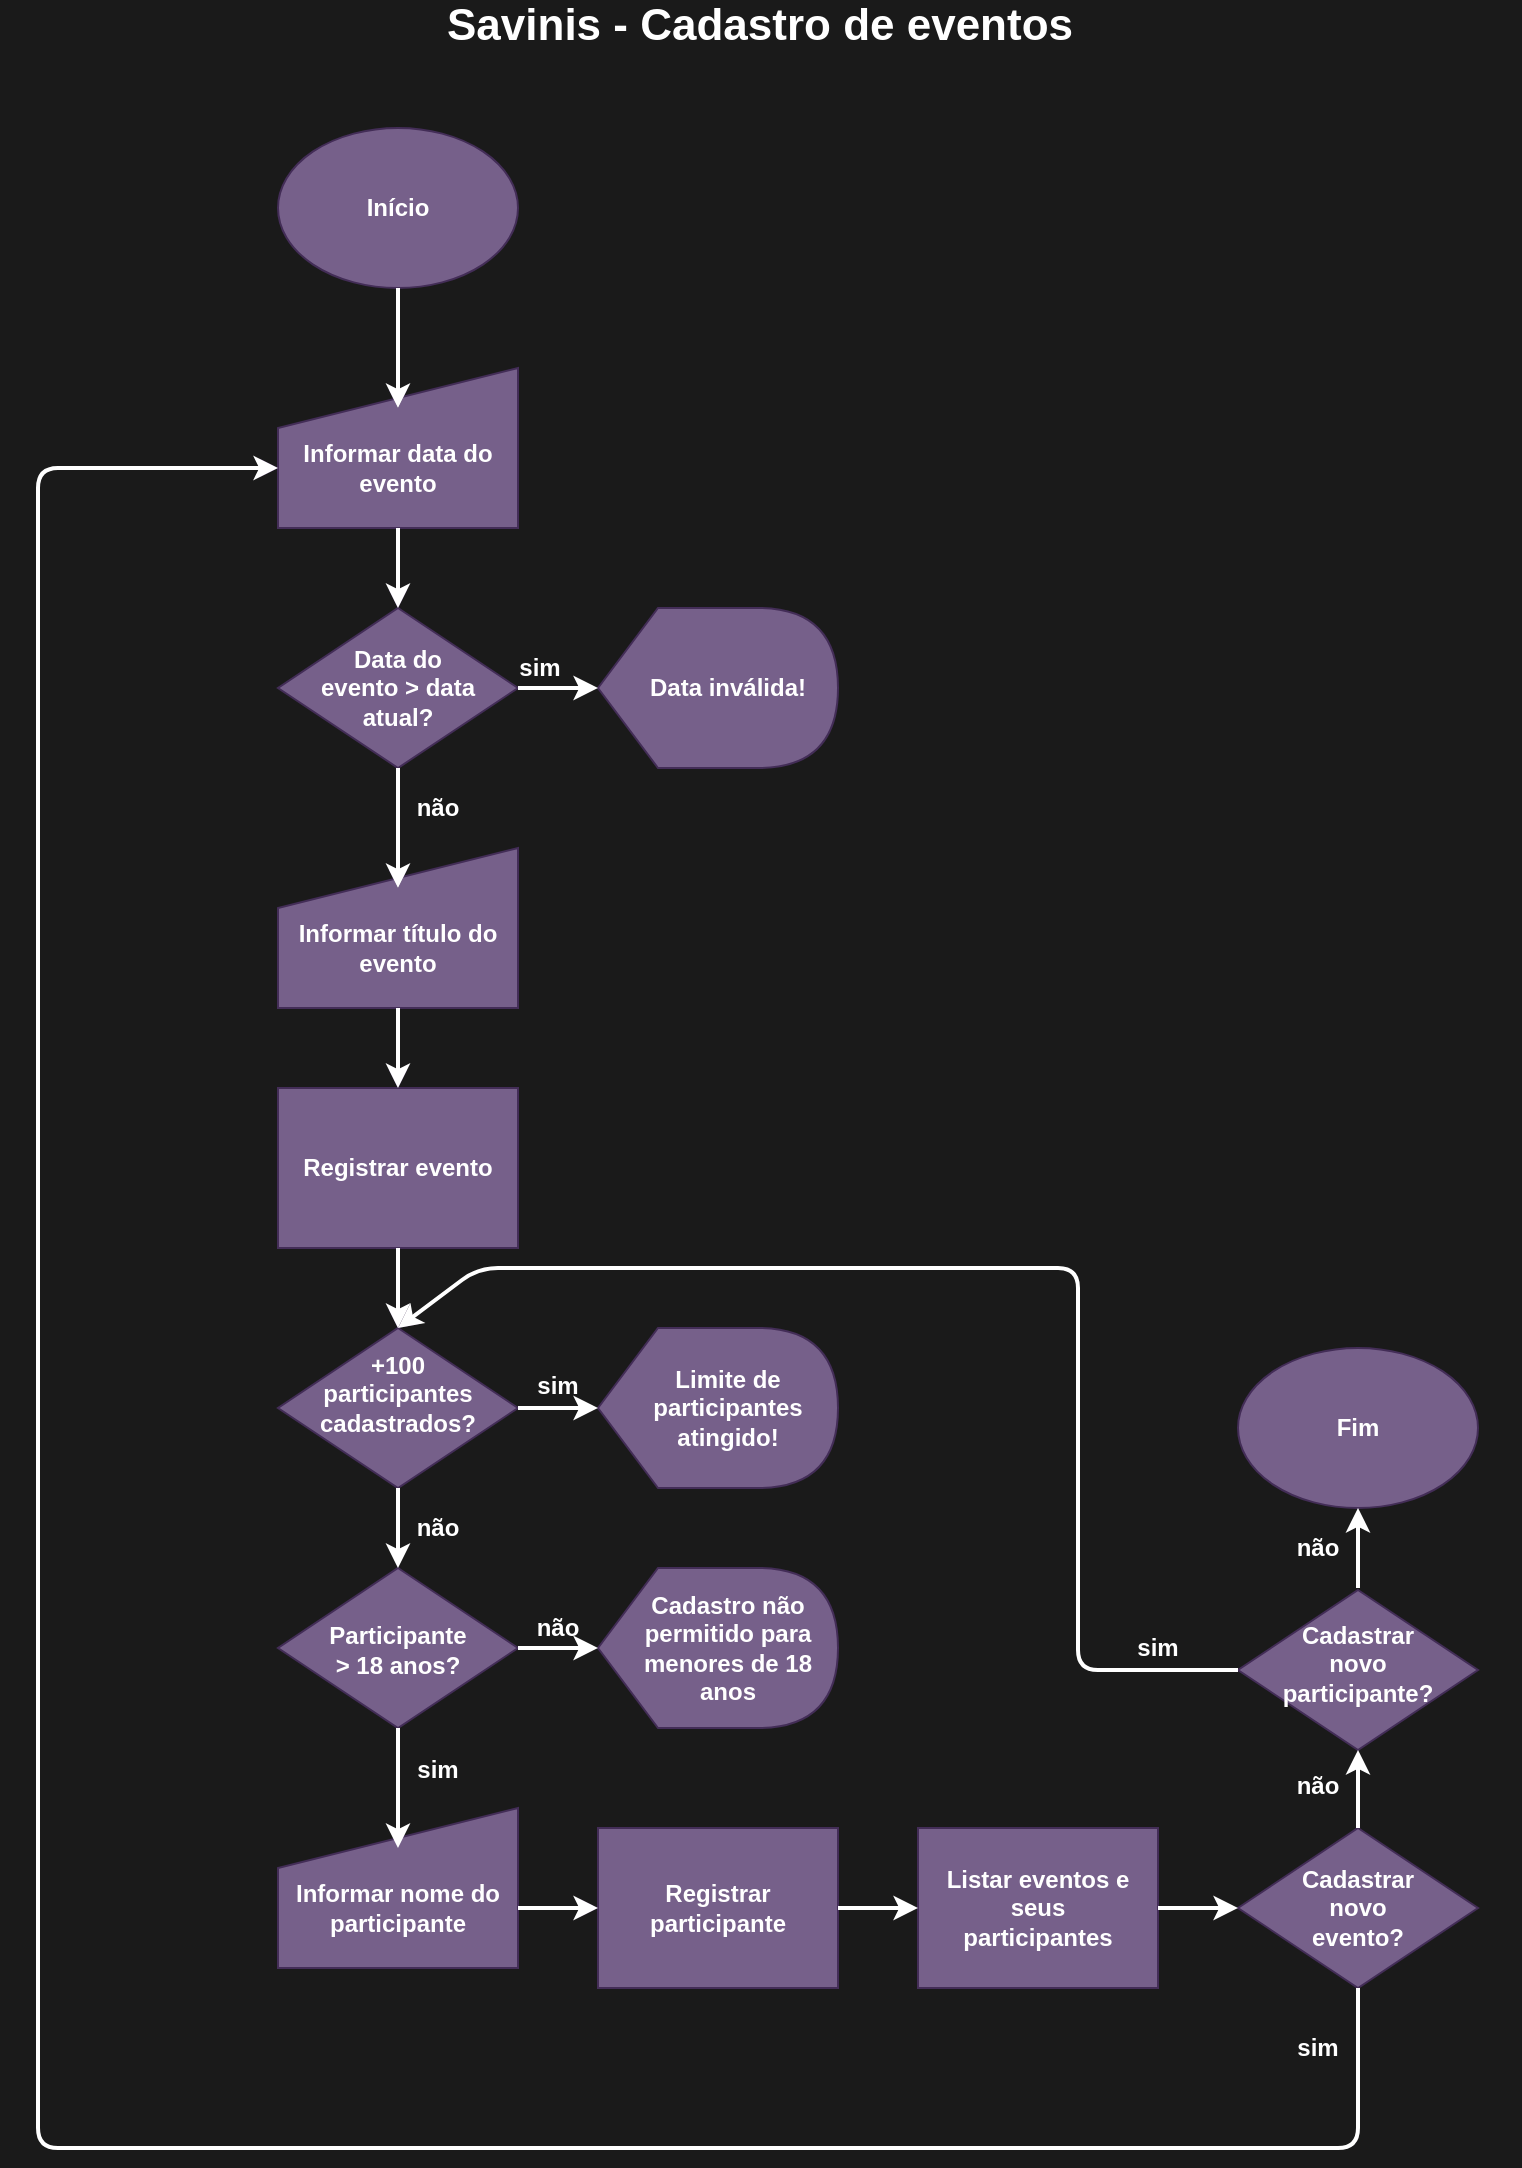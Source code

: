 <mxfile version="14.9.8" type="github">
  <diagram id="R-24v6CPf5C5Gnm2EC-X" name="Page-1">
    <mxGraphModel dx="2595" dy="1368" grid="0" gridSize="10" guides="1" tooltips="1" connect="1" arrows="1" fold="1" page="1" pageScale="1" pageWidth="827" pageHeight="1169" background="#1A1A1A" math="0" shadow="0">
      <root>
        <mxCell id="0" />
        <mxCell id="1" parent="0" />
        <mxCell id="DDlSc0ouqNyKVL6ihZ-G-26" value="" style="rhombus;whiteSpace=wrap;html=1;fillColor=#76608a;strokeColor=#432D57;fontColor=#ffffff;" vertex="1" parent="1">
          <mxGeometry x="179" y="819" width="120" height="80" as="geometry" />
        </mxCell>
        <mxCell id="DDlSc0ouqNyKVL6ihZ-G-11" value="" style="shape=manualInput;whiteSpace=wrap;html=1;fillColor=#76608a;strokeColor=#432D57;fontColor=#ffffff;" vertex="1" parent="1">
          <mxGeometry x="179" y="459" width="120" height="80" as="geometry" />
        </mxCell>
        <mxCell id="DDlSc0ouqNyKVL6ihZ-G-1" value="" style="ellipse;whiteSpace=wrap;html=1;fillColor=#76608a;strokeColor=#432D57;fontColor=#ffffff;" vertex="1" parent="1">
          <mxGeometry x="179" y="99" width="120" height="80" as="geometry" />
        </mxCell>
        <mxCell id="DDlSc0ouqNyKVL6ihZ-G-2" value="Início" style="text;html=1;fillColor=none;align=center;verticalAlign=middle;whiteSpace=wrap;rounded=0;fontColor=#FFFFFF;fontStyle=1" vertex="1" parent="1">
          <mxGeometry x="219" y="129" width="40" height="20" as="geometry" />
        </mxCell>
        <mxCell id="DDlSc0ouqNyKVL6ihZ-G-3" value="" style="shape=manualInput;whiteSpace=wrap;html=1;fillColor=#76608a;strokeColor=#432D57;fontColor=#ffffff;" vertex="1" parent="1">
          <mxGeometry x="179" y="219" width="120" height="80" as="geometry" />
        </mxCell>
        <mxCell id="DDlSc0ouqNyKVL6ihZ-G-4" value="Informar data do evento" style="text;html=1;fillColor=none;align=center;verticalAlign=middle;whiteSpace=wrap;rounded=0;fontColor=#FFFFFF;fontStyle=1" vertex="1" parent="1">
          <mxGeometry x="179" y="239" width="120" height="60" as="geometry" />
        </mxCell>
        <mxCell id="DDlSc0ouqNyKVL6ihZ-G-5" value="" style="rhombus;whiteSpace=wrap;html=1;fillColor=#76608a;strokeColor=#432D57;fontColor=#ffffff;" vertex="1" parent="1">
          <mxGeometry x="179" y="339" width="120" height="80" as="geometry" />
        </mxCell>
        <mxCell id="DDlSc0ouqNyKVL6ihZ-G-6" value="Data do evento &amp;gt; data atual?" style="text;html=1;fillColor=none;align=center;verticalAlign=middle;whiteSpace=wrap;rounded=0;fontColor=#FFFFFF;fontStyle=1" vertex="1" parent="1">
          <mxGeometry x="199" y="349" width="80" height="60" as="geometry" />
        </mxCell>
        <mxCell id="DDlSc0ouqNyKVL6ihZ-G-8" value="Informar título do evento" style="text;html=1;fillColor=none;align=center;verticalAlign=middle;whiteSpace=wrap;rounded=0;fontColor=#FFFFFF;fontStyle=1" vertex="1" parent="1">
          <mxGeometry x="179" y="479" width="120" height="60" as="geometry" />
        </mxCell>
        <mxCell id="DDlSc0ouqNyKVL6ihZ-G-9" value="" style="shape=display;whiteSpace=wrap;html=1;fillColor=#76608a;strokeColor=#432D57;fontColor=#ffffff;" vertex="1" parent="1">
          <mxGeometry x="339" y="339" width="120" height="80" as="geometry" />
        </mxCell>
        <mxCell id="DDlSc0ouqNyKVL6ihZ-G-10" value="Data inválida!" style="text;html=1;fillColor=none;align=center;verticalAlign=middle;whiteSpace=wrap;rounded=0;fontColor=#FFFFFF;fontStyle=1" vertex="1" parent="1">
          <mxGeometry x="359" y="339" width="90" height="80" as="geometry" />
        </mxCell>
        <mxCell id="DDlSc0ouqNyKVL6ihZ-G-12" value="" style="rounded=0;whiteSpace=wrap;html=1;fillColor=#76608a;strokeColor=#432D57;fontColor=#ffffff;" vertex="1" parent="1">
          <mxGeometry x="179" y="579" width="120" height="80" as="geometry" />
        </mxCell>
        <mxCell id="DDlSc0ouqNyKVL6ihZ-G-13" value="Registrar evento" style="text;html=1;fillColor=none;align=center;verticalAlign=middle;whiteSpace=wrap;rounded=0;fontColor=#FFFFFF;fontStyle=1" vertex="1" parent="1">
          <mxGeometry x="179" y="579" width="120" height="80" as="geometry" />
        </mxCell>
        <mxCell id="DDlSc0ouqNyKVL6ihZ-G-14" value="" style="endArrow=classic;html=1;exitX=0.5;exitY=1;exitDx=0;exitDy=0;entryX=0.5;entryY=0;entryDx=0;entryDy=0;fillColor=#76608a;strokeColor=#432D57;" edge="1" parent="1" source="DDlSc0ouqNyKVL6ihZ-G-1" target="DDlSc0ouqNyKVL6ihZ-G-4">
          <mxGeometry width="50" height="50" relative="1" as="geometry">
            <mxPoint x="529" y="309" as="sourcePoint" />
            <mxPoint x="579" y="259" as="targetPoint" />
          </mxGeometry>
        </mxCell>
        <mxCell id="DDlSc0ouqNyKVL6ihZ-G-16" value="" style="endArrow=classic;html=1;exitX=0.5;exitY=1;exitDx=0;exitDy=0;entryX=0.5;entryY=0;entryDx=0;entryDy=0;fillColor=#76608a;strokeColor=#432D57;" edge="1" parent="1" source="DDlSc0ouqNyKVL6ihZ-G-4" target="DDlSc0ouqNyKVL6ihZ-G-5">
          <mxGeometry width="50" height="50" relative="1" as="geometry">
            <mxPoint x="374" y="299" as="sourcePoint" />
            <mxPoint x="424" y="249" as="targetPoint" />
          </mxGeometry>
        </mxCell>
        <mxCell id="DDlSc0ouqNyKVL6ihZ-G-17" value="" style="endArrow=classic;html=1;exitX=0.5;exitY=1;exitDx=0;exitDy=0;entryX=0.5;entryY=0;entryDx=0;entryDy=0;fillColor=#76608a;strokeColor=#432D57;" edge="1" parent="1" source="DDlSc0ouqNyKVL6ihZ-G-5" target="DDlSc0ouqNyKVL6ihZ-G-8">
          <mxGeometry width="50" height="50" relative="1" as="geometry">
            <mxPoint x="419" y="509" as="sourcePoint" />
            <mxPoint x="239" y="469" as="targetPoint" />
          </mxGeometry>
        </mxCell>
        <mxCell id="DDlSc0ouqNyKVL6ihZ-G-18" value="" style="endArrow=classic;html=1;exitX=0.5;exitY=1;exitDx=0;exitDy=0;fillColor=#76608a;strokeColor=#432D57;" edge="1" parent="1" source="DDlSc0ouqNyKVL6ihZ-G-8">
          <mxGeometry width="50" height="50" relative="1" as="geometry">
            <mxPoint x="389" y="599" as="sourcePoint" />
            <mxPoint x="239" y="579" as="targetPoint" />
          </mxGeometry>
        </mxCell>
        <mxCell id="DDlSc0ouqNyKVL6ihZ-G-19" value="não" style="text;html=1;fillColor=none;align=center;verticalAlign=middle;whiteSpace=wrap;rounded=0;fontColor=#FFFFFF;fontStyle=1" vertex="1" parent="1">
          <mxGeometry x="239" y="429" width="40" height="20" as="geometry" />
        </mxCell>
        <mxCell id="DDlSc0ouqNyKVL6ihZ-G-22" value="" style="endArrow=classic;html=1;exitX=1;exitY=0.5;exitDx=0;exitDy=0;fillColor=#76608a;strokeColor=#FFFFFF;strokeWidth=2;" edge="1" parent="1" source="DDlSc0ouqNyKVL6ihZ-G-5" target="DDlSc0ouqNyKVL6ihZ-G-9">
          <mxGeometry width="50" height="50" relative="1" as="geometry">
            <mxPoint x="389" y="509" as="sourcePoint" />
            <mxPoint x="439" y="459" as="targetPoint" />
          </mxGeometry>
        </mxCell>
        <mxCell id="DDlSc0ouqNyKVL6ihZ-G-23" value="sim" style="text;html=1;fillColor=none;align=center;verticalAlign=middle;whiteSpace=wrap;rounded=0;fontColor=#FFFFFF;fontStyle=1" vertex="1" parent="1">
          <mxGeometry x="290" y="359" width="40" height="20" as="geometry" />
        </mxCell>
        <mxCell id="DDlSc0ouqNyKVL6ihZ-G-25" value="Participante &amp;gt; 18 anos?" style="text;html=1;fillColor=none;align=center;verticalAlign=middle;whiteSpace=wrap;rounded=0;fontColor=#FFFFFF;fontStyle=1" vertex="1" parent="1">
          <mxGeometry x="199" y="835" width="80" height="50" as="geometry" />
        </mxCell>
        <mxCell id="DDlSc0ouqNyKVL6ihZ-G-27" value="" style="endArrow=classic;html=1;exitX=0.5;exitY=1;exitDx=0;exitDy=0;fillColor=#76608a;strokeColor=#432D57;" edge="1" parent="1" source="DDlSc0ouqNyKVL6ihZ-G-13" target="DDlSc0ouqNyKVL6ihZ-G-35">
          <mxGeometry width="50" height="50" relative="1" as="geometry">
            <mxPoint x="389" y="699" as="sourcePoint" />
            <mxPoint x="289" y="689" as="targetPoint" />
          </mxGeometry>
        </mxCell>
        <mxCell id="DDlSc0ouqNyKVL6ihZ-G-28" value="" style="shape=display;whiteSpace=wrap;html=1;fillColor=#76608a;strokeColor=#432D57;fontColor=#ffffff;" vertex="1" parent="1">
          <mxGeometry x="339" y="819" width="120" height="80" as="geometry" />
        </mxCell>
        <mxCell id="DDlSc0ouqNyKVL6ihZ-G-29" value="Cadastro não permitido para menores de 18 anos" style="text;html=1;fillColor=none;align=center;verticalAlign=middle;whiteSpace=wrap;rounded=0;fontColor=#FFFFFF;fontStyle=1" vertex="1" parent="1">
          <mxGeometry x="359" y="819" width="90" height="80" as="geometry" />
        </mxCell>
        <mxCell id="DDlSc0ouqNyKVL6ihZ-G-30" value="não" style="text;html=1;fillColor=none;align=center;verticalAlign=middle;whiteSpace=wrap;rounded=0;fontColor=#FFFFFF;fontStyle=1" vertex="1" parent="1">
          <mxGeometry x="299" y="839" width="40" height="20" as="geometry" />
        </mxCell>
        <mxCell id="DDlSc0ouqNyKVL6ihZ-G-31" value="" style="endArrow=classic;html=1;exitX=1;exitY=0.5;exitDx=0;exitDy=0;entryX=0;entryY=0.5;entryDx=0;entryDy=0;entryPerimeter=0;fillColor=#76608a;strokeColor=#FFFFFF;strokeWidth=2;" edge="1" parent="1" source="DDlSc0ouqNyKVL6ihZ-G-26" target="DDlSc0ouqNyKVL6ihZ-G-28">
          <mxGeometry width="50" height="50" relative="1" as="geometry">
            <mxPoint x="329" y="969" as="sourcePoint" />
            <mxPoint x="379" y="919" as="targetPoint" />
          </mxGeometry>
        </mxCell>
        <mxCell id="DDlSc0ouqNyKVL6ihZ-G-32" value="" style="shape=manualInput;whiteSpace=wrap;html=1;fillColor=#76608a;strokeColor=#432D57;fontColor=#ffffff;" vertex="1" parent="1">
          <mxGeometry x="179" y="939" width="120" height="80" as="geometry" />
        </mxCell>
        <mxCell id="DDlSc0ouqNyKVL6ihZ-G-33" value="Informar nome do participante" style="text;html=1;fillColor=none;align=center;verticalAlign=middle;whiteSpace=wrap;rounded=0;fontColor=#FFFFFF;fontStyle=1" vertex="1" parent="1">
          <mxGeometry x="179" y="959" width="120" height="60" as="geometry" />
        </mxCell>
        <mxCell id="DDlSc0ouqNyKVL6ihZ-G-34" value="" style="endArrow=classic;html=1;exitX=0.5;exitY=1;exitDx=0;exitDy=0;entryX=0.5;entryY=0;entryDx=0;entryDy=0;fillColor=#76608a;strokeColor=#FFFFFF;strokeWidth=2;" edge="1" parent="1" source="DDlSc0ouqNyKVL6ihZ-G-26" target="DDlSc0ouqNyKVL6ihZ-G-33">
          <mxGeometry width="50" height="50" relative="1" as="geometry">
            <mxPoint x="349" y="969" as="sourcePoint" />
            <mxPoint x="349" y="929" as="targetPoint" />
          </mxGeometry>
        </mxCell>
        <mxCell id="DDlSc0ouqNyKVL6ihZ-G-35" value="" style="rhombus;whiteSpace=wrap;html=1;fillColor=#76608a;strokeColor=#432D57;fontColor=#ffffff;" vertex="1" parent="1">
          <mxGeometry x="179" y="699" width="120" height="80" as="geometry" />
        </mxCell>
        <mxCell id="DDlSc0ouqNyKVL6ihZ-G-36" value="+100 participantes cadastrados?" style="text;html=1;fillColor=none;align=center;verticalAlign=middle;whiteSpace=wrap;rounded=0;fontColor=#FFFFFF;fontStyle=1" vertex="1" parent="1">
          <mxGeometry x="199" y="707" width="80" height="50" as="geometry" />
        </mxCell>
        <mxCell id="DDlSc0ouqNyKVL6ihZ-G-41" value="" style="shape=display;whiteSpace=wrap;html=1;fillColor=#76608a;strokeColor=#432D57;fontColor=#ffffff;" vertex="1" parent="1">
          <mxGeometry x="339" y="699" width="120" height="80" as="geometry" />
        </mxCell>
        <mxCell id="DDlSc0ouqNyKVL6ihZ-G-42" value="Limite de participantes atingido!" style="text;html=1;fillColor=none;align=center;verticalAlign=middle;whiteSpace=wrap;rounded=0;fontColor=#FFFFFF;fontStyle=1" vertex="1" parent="1">
          <mxGeometry x="359" y="699" width="90" height="80" as="geometry" />
        </mxCell>
        <mxCell id="DDlSc0ouqNyKVL6ihZ-G-43" value="" style="endArrow=classic;html=1;exitX=1;exitY=0.5;exitDx=0;exitDy=0;entryX=0;entryY=0.5;entryDx=0;entryDy=0;entryPerimeter=0;fillColor=#76608a;strokeColor=#FFFFFF;strokeWidth=2;" edge="1" parent="1" source="DDlSc0ouqNyKVL6ihZ-G-35" target="DDlSc0ouqNyKVL6ihZ-G-41">
          <mxGeometry width="50" height="50" relative="1" as="geometry">
            <mxPoint x="529" y="599" as="sourcePoint" />
            <mxPoint x="579" y="549" as="targetPoint" />
          </mxGeometry>
        </mxCell>
        <mxCell id="DDlSc0ouqNyKVL6ihZ-G-44" value="sim" style="text;html=1;fillColor=none;align=center;verticalAlign=middle;whiteSpace=wrap;rounded=0;fontColor=#FFFFFF;fontStyle=1" vertex="1" parent="1">
          <mxGeometry x="299" y="718" width="40" height="20" as="geometry" />
        </mxCell>
        <mxCell id="DDlSc0ouqNyKVL6ihZ-G-45" value="" style="endArrow=classic;html=1;entryX=0.5;entryY=0;entryDx=0;entryDy=0;fillColor=#76608a;strokeColor=#FFFFFF;strokeWidth=2;" edge="1" parent="1" target="DDlSc0ouqNyKVL6ihZ-G-26">
          <mxGeometry width="50" height="50" relative="1" as="geometry">
            <mxPoint x="239" y="779" as="sourcePoint" />
            <mxPoint x="659" y="759" as="targetPoint" />
          </mxGeometry>
        </mxCell>
        <mxCell id="DDlSc0ouqNyKVL6ihZ-G-46" value="não" style="text;html=1;fillColor=none;align=center;verticalAlign=middle;whiteSpace=wrap;rounded=0;fontColor=#FFFFFF;fontStyle=1" vertex="1" parent="1">
          <mxGeometry x="239" y="789" width="40" height="20" as="geometry" />
        </mxCell>
        <mxCell id="DDlSc0ouqNyKVL6ihZ-G-47" value="" style="rounded=0;whiteSpace=wrap;html=1;fillColor=#76608a;strokeColor=#432D57;fontColor=#ffffff;" vertex="1" parent="1">
          <mxGeometry x="339" y="949" width="120" height="80" as="geometry" />
        </mxCell>
        <mxCell id="DDlSc0ouqNyKVL6ihZ-G-48" value="Registrar participante" style="text;html=1;fillColor=none;align=center;verticalAlign=middle;whiteSpace=wrap;rounded=0;fontColor=#FFFFFF;fontStyle=1" vertex="1" parent="1">
          <mxGeometry x="349" y="949" width="100" height="80" as="geometry" />
        </mxCell>
        <mxCell id="DDlSc0ouqNyKVL6ihZ-G-49" value="" style="endArrow=classic;html=1;exitX=1;exitY=0.5;exitDx=0;exitDy=0;entryX=0;entryY=0.5;entryDx=0;entryDy=0;fillColor=#76608a;strokeColor=#432D57;" edge="1" parent="1" source="DDlSc0ouqNyKVL6ihZ-G-33" target="DDlSc0ouqNyKVL6ihZ-G-47">
          <mxGeometry width="50" height="50" relative="1" as="geometry">
            <mxPoint x="479" y="979" as="sourcePoint" />
            <mxPoint x="329" y="989" as="targetPoint" />
          </mxGeometry>
        </mxCell>
        <mxCell id="DDlSc0ouqNyKVL6ihZ-G-50" value="sim" style="text;html=1;fillColor=none;align=center;verticalAlign=middle;whiteSpace=wrap;rounded=0;fontColor=#FFFFFF;fontStyle=1" vertex="1" parent="1">
          <mxGeometry x="239" y="910" width="40" height="20" as="geometry" />
        </mxCell>
        <mxCell id="DDlSc0ouqNyKVL6ihZ-G-51" value="" style="rounded=0;whiteSpace=wrap;html=1;fillColor=#76608a;strokeColor=#432D57;fontColor=#ffffff;" vertex="1" parent="1">
          <mxGeometry x="499" y="949" width="120" height="80" as="geometry" />
        </mxCell>
        <mxCell id="DDlSc0ouqNyKVL6ihZ-G-52" value="Listar eventos e seus participantes" style="text;html=1;fillColor=none;align=center;verticalAlign=middle;whiteSpace=wrap;rounded=0;fontColor=#FFFFFF;fontStyle=1" vertex="1" parent="1">
          <mxGeometry x="509" y="949" width="100" height="80" as="geometry" />
        </mxCell>
        <mxCell id="DDlSc0ouqNyKVL6ihZ-G-53" value="" style="endArrow=classic;html=1;exitX=1;exitY=0.5;exitDx=0;exitDy=0;entryX=0;entryY=0.5;entryDx=0;entryDy=0;fillColor=#76608a;strokeColor=#FFFFFF;strokeWidth=2;" edge="1" parent="1" source="DDlSc0ouqNyKVL6ihZ-G-47" target="DDlSc0ouqNyKVL6ihZ-G-51">
          <mxGeometry width="50" height="50" relative="1" as="geometry">
            <mxPoint x="639" y="869" as="sourcePoint" />
            <mxPoint x="689" y="819" as="targetPoint" />
          </mxGeometry>
        </mxCell>
        <mxCell id="DDlSc0ouqNyKVL6ihZ-G-54" value="" style="rhombus;whiteSpace=wrap;html=1;fillColor=#76608a;strokeColor=#432D57;fontColor=#ffffff;" vertex="1" parent="1">
          <mxGeometry x="659" y="949" width="120" height="80" as="geometry" />
        </mxCell>
        <mxCell id="DDlSc0ouqNyKVL6ihZ-G-55" value="Cadastrar novo evento?" style="text;html=1;fillColor=none;align=center;verticalAlign=middle;whiteSpace=wrap;rounded=0;fontColor=#FFFFFF;fontStyle=1" vertex="1" parent="1">
          <mxGeometry x="699" y="979" width="40" height="20" as="geometry" />
        </mxCell>
        <mxCell id="DDlSc0ouqNyKVL6ihZ-G-56" value="" style="endArrow=classic;html=1;exitX=1;exitY=0.5;exitDx=0;exitDy=0;entryX=0;entryY=0.5;entryDx=0;entryDy=0;fillColor=#76608a;strokeColor=#FFFFFF;strokeWidth=2;" edge="1" parent="1" source="DDlSc0ouqNyKVL6ihZ-G-51" target="DDlSc0ouqNyKVL6ihZ-G-54">
          <mxGeometry width="50" height="50" relative="1" as="geometry">
            <mxPoint x="619" y="1019" as="sourcePoint" />
            <mxPoint x="669" y="969" as="targetPoint" />
          </mxGeometry>
        </mxCell>
        <mxCell id="DDlSc0ouqNyKVL6ihZ-G-62" value="" style="rhombus;whiteSpace=wrap;html=1;fillColor=#76608a;strokeColor=#432D57;fontColor=#ffffff;" vertex="1" parent="1">
          <mxGeometry x="659" y="830" width="120" height="80" as="geometry" />
        </mxCell>
        <mxCell id="DDlSc0ouqNyKVL6ihZ-G-63" value="Cadastrar novo participante?" style="text;html=1;fillColor=none;align=center;verticalAlign=middle;whiteSpace=wrap;rounded=0;fontColor=#FFFFFF;fontStyle=1" vertex="1" parent="1">
          <mxGeometry x="699" y="857" width="40" height="20" as="geometry" />
        </mxCell>
        <mxCell id="DDlSc0ouqNyKVL6ihZ-G-64" value="" style="ellipse;whiteSpace=wrap;html=1;fillColor=#76608a;strokeColor=#432D57;fontColor=#ffffff;" vertex="1" parent="1">
          <mxGeometry x="659" y="709" width="120" height="80" as="geometry" />
        </mxCell>
        <mxCell id="DDlSc0ouqNyKVL6ihZ-G-65" value="Fim" style="text;html=1;fillColor=none;align=center;verticalAlign=middle;whiteSpace=wrap;rounded=0;fontColor=#FFFFFF;fontStyle=1" vertex="1" parent="1">
          <mxGeometry x="699" y="739" width="40" height="20" as="geometry" />
        </mxCell>
        <mxCell id="DDlSc0ouqNyKVL6ihZ-G-68" value="" style="endArrow=classic;html=1;entryX=0.5;entryY=1;entryDx=0;entryDy=0;fillColor=#76608a;strokeColor=#FFFFFF;strokeWidth=2;" edge="1" parent="1" target="DDlSc0ouqNyKVL6ihZ-G-62">
          <mxGeometry width="50" height="50" relative="1" as="geometry">
            <mxPoint x="719" y="949" as="sourcePoint" />
            <mxPoint x="609" y="829" as="targetPoint" />
          </mxGeometry>
        </mxCell>
        <mxCell id="DDlSc0ouqNyKVL6ihZ-G-69" value="" style="endArrow=classic;html=1;exitX=0.5;exitY=1;exitDx=0;exitDy=0;entryX=0;entryY=0.5;entryDx=0;entryDy=0;fillColor=#76608a;strokeColor=#432D57;" edge="1" parent="1" source="DDlSc0ouqNyKVL6ihZ-G-54" target="DDlSc0ouqNyKVL6ihZ-G-4">
          <mxGeometry width="50" height="50" relative="1" as="geometry">
            <mxPoint x="699" y="1109" as="sourcePoint" />
            <mxPoint x="89" y="679" as="targetPoint" />
            <Array as="points">
              <mxPoint x="719" y="1109" />
              <mxPoint x="59" y="1109" />
              <mxPoint x="59" y="269" />
            </Array>
          </mxGeometry>
        </mxCell>
        <mxCell id="DDlSc0ouqNyKVL6ihZ-G-71" value="sim" style="text;html=1;fillColor=none;align=center;verticalAlign=middle;whiteSpace=wrap;rounded=0;fontColor=#FFFFFF;fontStyle=1" vertex="1" parent="1">
          <mxGeometry x="679" y="1049" width="40" height="20" as="geometry" />
        </mxCell>
        <mxCell id="DDlSc0ouqNyKVL6ihZ-G-72" value="não" style="text;html=1;fillColor=none;align=center;verticalAlign=middle;whiteSpace=wrap;rounded=0;fontColor=#FFFFFF;fontStyle=1" vertex="1" parent="1">
          <mxGeometry x="679" y="918" width="40" height="20" as="geometry" />
        </mxCell>
        <mxCell id="DDlSc0ouqNyKVL6ihZ-G-73" value="" style="endArrow=classic;html=1;exitX=0;exitY=0.5;exitDx=0;exitDy=0;entryX=0.5;entryY=0;entryDx=0;entryDy=0;fillColor=#76608a;strokeColor=#432D57;" edge="1" parent="1" source="DDlSc0ouqNyKVL6ihZ-G-62" target="DDlSc0ouqNyKVL6ihZ-G-35">
          <mxGeometry width="50" height="50" relative="1" as="geometry">
            <mxPoint x="569" y="859" as="sourcePoint" />
            <mxPoint x="619" y="809" as="targetPoint" />
            <Array as="points">
              <mxPoint x="579" y="870" />
              <mxPoint x="579" y="669" />
              <mxPoint x="279" y="669" />
            </Array>
          </mxGeometry>
        </mxCell>
        <mxCell id="DDlSc0ouqNyKVL6ihZ-G-74" value="sim" style="text;html=1;fillColor=none;align=center;verticalAlign=middle;whiteSpace=wrap;rounded=0;fontColor=#FFFFFF;fontStyle=1" vertex="1" parent="1">
          <mxGeometry x="599" y="849" width="40" height="20" as="geometry" />
        </mxCell>
        <mxCell id="DDlSc0ouqNyKVL6ihZ-G-75" value="" style="endArrow=classic;html=1;entryX=0.5;entryY=1;entryDx=0;entryDy=0;fillColor=#76608a;strokeColor=#FFFFFF;strokeWidth=2;" edge="1" parent="1" target="DDlSc0ouqNyKVL6ihZ-G-64">
          <mxGeometry width="50" height="50" relative="1" as="geometry">
            <mxPoint x="719" y="829" as="sourcePoint" />
            <mxPoint x="719" y="799" as="targetPoint" />
          </mxGeometry>
        </mxCell>
        <mxCell id="DDlSc0ouqNyKVL6ihZ-G-76" value="não" style="text;html=1;fillColor=none;align=center;verticalAlign=middle;whiteSpace=wrap;rounded=0;fontColor=#FFFFFF;fontStyle=1" vertex="1" parent="1">
          <mxGeometry x="679" y="799" width="40" height="20" as="geometry" />
        </mxCell>
        <mxCell id="DDlSc0ouqNyKVL6ihZ-G-77" value="Savinis - Cadastro de eventos" style="text;html=1;fillColor=none;align=center;verticalAlign=middle;whiteSpace=wrap;rounded=0;fontStyle=1;fontSize=22;fontColor=#FFFFFF;" vertex="1" parent="1">
          <mxGeometry x="40" y="38" width="760" height="20" as="geometry" />
        </mxCell>
        <mxCell id="DDlSc0ouqNyKVL6ihZ-G-80" value="" style="endArrow=classic;html=1;exitX=0.5;exitY=1;exitDx=0;exitDy=0;entryX=0.5;entryY=0;entryDx=0;entryDy=0;fillColor=#76608a;strokeColor=#432D57;" edge="1" parent="1">
          <mxGeometry width="50" height="50" relative="1" as="geometry">
            <mxPoint x="239" y="179" as="sourcePoint" />
            <mxPoint x="239" y="239" as="targetPoint" />
          </mxGeometry>
        </mxCell>
        <mxCell id="DDlSc0ouqNyKVL6ihZ-G-81" value="" style="endArrow=classic;html=1;exitX=0.5;exitY=1;exitDx=0;exitDy=0;entryX=0.5;entryY=0;entryDx=0;entryDy=0;fillColor=#76608a;strokeColor=#432D57;" edge="1" parent="1">
          <mxGeometry width="50" height="50" relative="1" as="geometry">
            <mxPoint x="239" y="299" as="sourcePoint" />
            <mxPoint x="239" y="339" as="targetPoint" />
          </mxGeometry>
        </mxCell>
        <mxCell id="DDlSc0ouqNyKVL6ihZ-G-82" value="" style="endArrow=classic;html=1;exitX=0.5;exitY=1;exitDx=0;exitDy=0;entryX=0;entryY=0.5;entryDx=0;entryDy=0;fillColor=#76608a;strokeColor=#432D57;" edge="1" parent="1">
          <mxGeometry width="50" height="50" relative="1" as="geometry">
            <mxPoint x="719" y="1029" as="sourcePoint" />
            <mxPoint x="179" y="269" as="targetPoint" />
            <Array as="points">
              <mxPoint x="719" y="1109" />
              <mxPoint x="59" y="1109" />
              <mxPoint x="59" y="269" />
            </Array>
          </mxGeometry>
        </mxCell>
        <mxCell id="DDlSc0ouqNyKVL6ihZ-G-83" value="" style="endArrow=classic;html=1;exitX=0.5;exitY=1;exitDx=0;exitDy=0;entryX=0.5;entryY=0;entryDx=0;entryDy=0;fillColor=#76608a;strokeColor=#432D57;" edge="1" parent="1">
          <mxGeometry width="50" height="50" relative="1" as="geometry">
            <mxPoint x="239" y="419" as="sourcePoint" />
            <mxPoint x="239" y="479.0" as="targetPoint" />
          </mxGeometry>
        </mxCell>
        <mxCell id="DDlSc0ouqNyKVL6ihZ-G-84" value="" style="endArrow=classic;html=1;exitX=0.5;exitY=1;exitDx=0;exitDy=0;fillColor=#76608a;strokeColor=#432D57;" edge="1" parent="1">
          <mxGeometry width="50" height="50" relative="1" as="geometry">
            <mxPoint x="239" y="539.0" as="sourcePoint" />
            <mxPoint x="239" y="579.0" as="targetPoint" />
          </mxGeometry>
        </mxCell>
        <mxCell id="DDlSc0ouqNyKVL6ihZ-G-85" value="" style="endArrow=classic;html=1;exitX=0.5;exitY=1;exitDx=0;exitDy=0;fillColor=#76608a;strokeColor=#432D57;" edge="1" parent="1">
          <mxGeometry width="50" height="50" relative="1" as="geometry">
            <mxPoint x="239" y="659" as="sourcePoint" />
            <mxPoint x="239" y="699" as="targetPoint" />
          </mxGeometry>
        </mxCell>
        <mxCell id="DDlSc0ouqNyKVL6ihZ-G-86" value="" style="endArrow=classic;html=1;exitX=0.5;exitY=1;exitDx=0;exitDy=0;entryX=0.5;entryY=0;entryDx=0;entryDy=0;fillColor=#76608a;strokeColor=#FFFFFF;strokeWidth=2;" edge="1" parent="1">
          <mxGeometry width="50" height="50" relative="1" as="geometry">
            <mxPoint x="239" y="179" as="sourcePoint" />
            <mxPoint x="239" y="239" as="targetPoint" />
          </mxGeometry>
        </mxCell>
        <mxCell id="DDlSc0ouqNyKVL6ihZ-G-87" value="" style="endArrow=classic;html=1;exitX=0.5;exitY=1;exitDx=0;exitDy=0;entryX=0.5;entryY=0;entryDx=0;entryDy=0;fillColor=#76608a;strokeColor=#FFFFFF;strokeWidth=2;" edge="1" parent="1">
          <mxGeometry width="50" height="50" relative="1" as="geometry">
            <mxPoint x="239" y="299" as="sourcePoint" />
            <mxPoint x="239" y="339" as="targetPoint" />
          </mxGeometry>
        </mxCell>
        <mxCell id="DDlSc0ouqNyKVL6ihZ-G-88" value="" style="endArrow=classic;html=1;exitX=0.5;exitY=1;exitDx=0;exitDy=0;entryX=0;entryY=0.5;entryDx=0;entryDy=0;fillColor=#76608a;strokeColor=#FFFFFF;strokeWidth=2;" edge="1" parent="1">
          <mxGeometry width="50" height="50" relative="1" as="geometry">
            <mxPoint x="719" y="1029" as="sourcePoint" />
            <mxPoint x="179" y="269" as="targetPoint" />
            <Array as="points">
              <mxPoint x="719" y="1109" />
              <mxPoint x="59" y="1109" />
              <mxPoint x="59" y="269" />
            </Array>
          </mxGeometry>
        </mxCell>
        <mxCell id="DDlSc0ouqNyKVL6ihZ-G-89" value="" style="endArrow=classic;html=1;exitX=0.5;exitY=1;exitDx=0;exitDy=0;entryX=0.5;entryY=0;entryDx=0;entryDy=0;fillColor=#76608a;strokeColor=#FFFFFF;strokeWidth=2;" edge="1" parent="1">
          <mxGeometry width="50" height="50" relative="1" as="geometry">
            <mxPoint x="239" y="419" as="sourcePoint" />
            <mxPoint x="239" y="479.0" as="targetPoint" />
          </mxGeometry>
        </mxCell>
        <mxCell id="DDlSc0ouqNyKVL6ihZ-G-90" value="" style="endArrow=classic;html=1;exitX=0.5;exitY=1;exitDx=0;exitDy=0;fillColor=#76608a;strokeColor=#FFFFFF;strokeWidth=2;" edge="1" parent="1">
          <mxGeometry width="50" height="50" relative="1" as="geometry">
            <mxPoint x="239" y="539.0" as="sourcePoint" />
            <mxPoint x="239" y="579.0" as="targetPoint" />
          </mxGeometry>
        </mxCell>
        <mxCell id="DDlSc0ouqNyKVL6ihZ-G-91" value="" style="endArrow=classic;html=1;exitX=0.5;exitY=1;exitDx=0;exitDy=0;fillColor=#76608a;strokeColor=#FFFFFF;strokeWidth=2;" edge="1" parent="1">
          <mxGeometry width="50" height="50" relative="1" as="geometry">
            <mxPoint x="239" y="659" as="sourcePoint" />
            <mxPoint x="239" y="699" as="targetPoint" />
          </mxGeometry>
        </mxCell>
        <mxCell id="DDlSc0ouqNyKVL6ihZ-G-92" value="" style="endArrow=classic;html=1;exitX=0;exitY=0.5;exitDx=0;exitDy=0;entryX=0.5;entryY=0;entryDx=0;entryDy=0;fillColor=#76608a;strokeColor=#FFFFFF;strokeWidth=2;" edge="1" parent="1">
          <mxGeometry width="50" height="50" relative="1" as="geometry">
            <mxPoint x="659" y="870" as="sourcePoint" />
            <mxPoint x="239" y="699" as="targetPoint" />
            <Array as="points">
              <mxPoint x="579" y="870" />
              <mxPoint x="579" y="669" />
              <mxPoint x="279" y="669" />
            </Array>
          </mxGeometry>
        </mxCell>
        <mxCell id="DDlSc0ouqNyKVL6ihZ-G-93" value="" style="endArrow=classic;html=1;exitX=1;exitY=0.5;exitDx=0;exitDy=0;entryX=0;entryY=0.5;entryDx=0;entryDy=0;fillColor=#76608a;strokeColor=#FFFFFF;strokeWidth=2;" edge="1" parent="1">
          <mxGeometry width="50" height="50" relative="1" as="geometry">
            <mxPoint x="299" y="989" as="sourcePoint" />
            <mxPoint x="339" y="989" as="targetPoint" />
          </mxGeometry>
        </mxCell>
      </root>
    </mxGraphModel>
  </diagram>
</mxfile>
